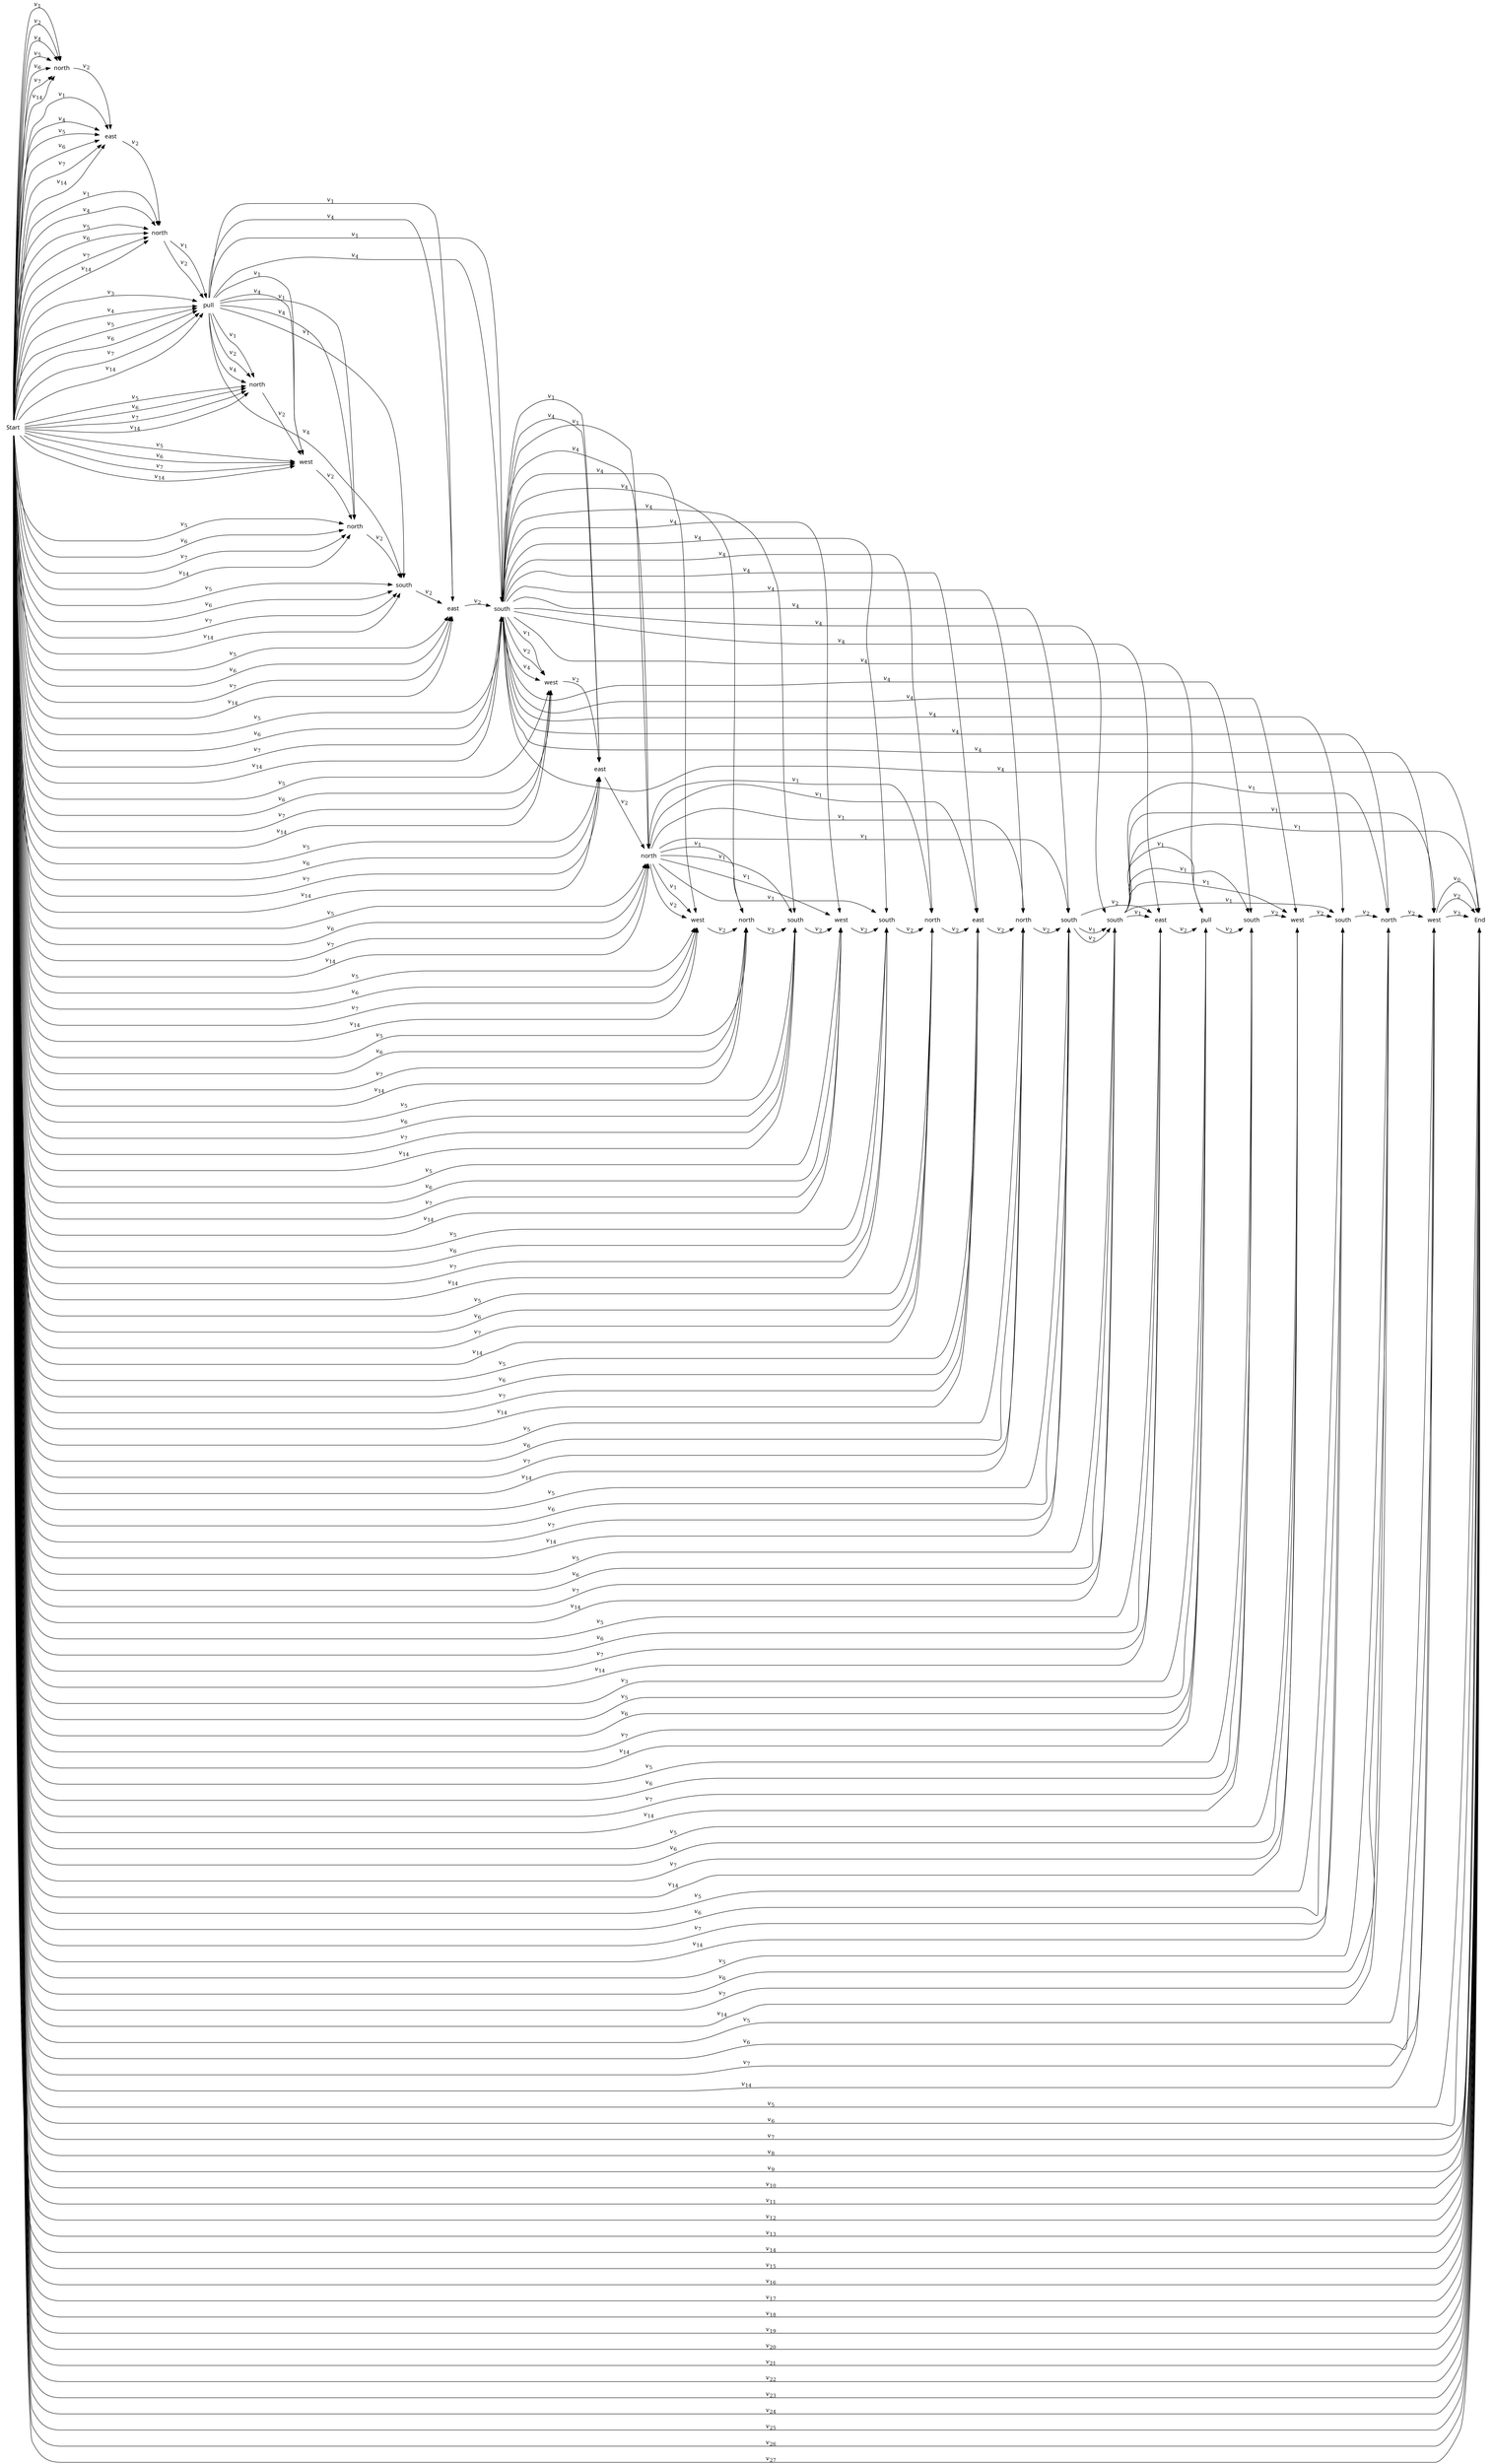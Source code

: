 digraph cat {
rankdir=LR
node [shape=plaintext]
edge [arrowhead=normal]

0 [label="Start",fontname="sans"]
1 [label="north",fontname="sans"]
2 [label="east",fontname="sans"]
3 [label="north",fontname="sans"]
4 [label="pull",fontname="sans"]
5 [label="north",fontname="sans"]
6 [label="west",fontname="sans"]
7 [label="north",fontname="sans"]
8 [label="south",fontname="sans"]
9 [label="east",fontname="sans"]
10 [label="south",fontname="sans"]
11 [label="west",fontname="sans"]
12 [label="east",fontname="sans"]
13 [label="north",fontname="sans"]
14 [label="west",fontname="sans"]
15 [label="north",fontname="sans"]
16 [label="south",fontname="sans"]
17 [label="west",fontname="sans"]
18 [label="south",fontname="sans"]
19 [label="north",fontname="sans"]
20 [label="east",fontname="sans"]
21 [label="north",fontname="sans"]
22 [label="south",fontname="sans"]
23 [label="south",fontname="sans"]
24 [label="east",fontname="sans"]
25 [label="pull",fontname="sans"]
26 [label="south",fontname="sans"]
27 [label="west",fontname="sans"]
28 [label="south",fontname="sans"]
29 [label="north",fontname="sans"]
30 [label="west",fontname="sans"]
31 [label="End",fontname="sans"]

0 -> 1 [label=<<i>v</i><sub>1</sub>>]
0 -> 2 [label=<<i>v</i><sub>1</sub>>]
0 -> 3 [label=<<i>v</i><sub>1</sub>>]
0 -> 1 [label=<<i>v</i><sub>2</sub>>]
0 -> 4 [label=<<i>v</i><sub>3</sub>>]
0 -> 25 [label=<<i>v</i><sub>3</sub>>]
0 -> 1 [label=<<i>v</i><sub>4</sub>>]
0 -> 2 [label=<<i>v</i><sub>4</sub>>]
0 -> 3 [label=<<i>v</i><sub>4</sub>>]
0 -> 4 [label=<<i>v</i><sub>4</sub>>]
0 -> 1 [label=<<i>v</i><sub>5</sub>>]
0 -> 2 [label=<<i>v</i><sub>5</sub>>]
0 -> 3 [label=<<i>v</i><sub>5</sub>>]
0 -> 4 [label=<<i>v</i><sub>5</sub>>]
0 -> 5 [label=<<i>v</i><sub>5</sub>>]
0 -> 6 [label=<<i>v</i><sub>5</sub>>]
0 -> 7 [label=<<i>v</i><sub>5</sub>>]
0 -> 8 [label=<<i>v</i><sub>5</sub>>]
0 -> 9 [label=<<i>v</i><sub>5</sub>>]
0 -> 10 [label=<<i>v</i><sub>5</sub>>]
0 -> 11 [label=<<i>v</i><sub>5</sub>>]
0 -> 12 [label=<<i>v</i><sub>5</sub>>]
0 -> 13 [label=<<i>v</i><sub>5</sub>>]
0 -> 14 [label=<<i>v</i><sub>5</sub>>]
0 -> 15 [label=<<i>v</i><sub>5</sub>>]
0 -> 16 [label=<<i>v</i><sub>5</sub>>]
0 -> 17 [label=<<i>v</i><sub>5</sub>>]
0 -> 18 [label=<<i>v</i><sub>5</sub>>]
0 -> 19 [label=<<i>v</i><sub>5</sub>>]
0 -> 20 [label=<<i>v</i><sub>5</sub>>]
0 -> 21 [label=<<i>v</i><sub>5</sub>>]
0 -> 22 [label=<<i>v</i><sub>5</sub>>]
0 -> 23 [label=<<i>v</i><sub>5</sub>>]
0 -> 24 [label=<<i>v</i><sub>5</sub>>]
0 -> 25 [label=<<i>v</i><sub>5</sub>>]
0 -> 26 [label=<<i>v</i><sub>5</sub>>]
0 -> 27 [label=<<i>v</i><sub>5</sub>>]
0 -> 28 [label=<<i>v</i><sub>5</sub>>]
0 -> 29 [label=<<i>v</i><sub>5</sub>>]
0 -> 30 [label=<<i>v</i><sub>5</sub>>]
0 -> 31 [label=<<i>v</i><sub>5</sub>>]
0 -> 1 [label=<<i>v</i><sub>6</sub>>]
0 -> 2 [label=<<i>v</i><sub>6</sub>>]
0 -> 3 [label=<<i>v</i><sub>6</sub>>]
0 -> 4 [label=<<i>v</i><sub>6</sub>>]
0 -> 5 [label=<<i>v</i><sub>6</sub>>]
0 -> 6 [label=<<i>v</i><sub>6</sub>>]
0 -> 7 [label=<<i>v</i><sub>6</sub>>]
0 -> 8 [label=<<i>v</i><sub>6</sub>>]
0 -> 9 [label=<<i>v</i><sub>6</sub>>]
0 -> 10 [label=<<i>v</i><sub>6</sub>>]
0 -> 11 [label=<<i>v</i><sub>6</sub>>]
0 -> 12 [label=<<i>v</i><sub>6</sub>>]
0 -> 13 [label=<<i>v</i><sub>6</sub>>]
0 -> 14 [label=<<i>v</i><sub>6</sub>>]
0 -> 15 [label=<<i>v</i><sub>6</sub>>]
0 -> 16 [label=<<i>v</i><sub>6</sub>>]
0 -> 17 [label=<<i>v</i><sub>6</sub>>]
0 -> 18 [label=<<i>v</i><sub>6</sub>>]
0 -> 19 [label=<<i>v</i><sub>6</sub>>]
0 -> 20 [label=<<i>v</i><sub>6</sub>>]
0 -> 21 [label=<<i>v</i><sub>6</sub>>]
0 -> 22 [label=<<i>v</i><sub>6</sub>>]
0 -> 23 [label=<<i>v</i><sub>6</sub>>]
0 -> 24 [label=<<i>v</i><sub>6</sub>>]
0 -> 25 [label=<<i>v</i><sub>6</sub>>]
0 -> 26 [label=<<i>v</i><sub>6</sub>>]
0 -> 27 [label=<<i>v</i><sub>6</sub>>]
0 -> 28 [label=<<i>v</i><sub>6</sub>>]
0 -> 29 [label=<<i>v</i><sub>6</sub>>]
0 -> 30 [label=<<i>v</i><sub>6</sub>>]
0 -> 31 [label=<<i>v</i><sub>6</sub>>]
0 -> 1 [label=<<i>v</i><sub>7</sub>>]
0 -> 2 [label=<<i>v</i><sub>7</sub>>]
0 -> 3 [label=<<i>v</i><sub>7</sub>>]
0 -> 4 [label=<<i>v</i><sub>7</sub>>]
0 -> 5 [label=<<i>v</i><sub>7</sub>>]
0 -> 6 [label=<<i>v</i><sub>7</sub>>]
0 -> 7 [label=<<i>v</i><sub>7</sub>>]
0 -> 8 [label=<<i>v</i><sub>7</sub>>]
0 -> 9 [label=<<i>v</i><sub>7</sub>>]
0 -> 10 [label=<<i>v</i><sub>7</sub>>]
0 -> 11 [label=<<i>v</i><sub>7</sub>>]
0 -> 12 [label=<<i>v</i><sub>7</sub>>]
0 -> 13 [label=<<i>v</i><sub>7</sub>>]
0 -> 14 [label=<<i>v</i><sub>7</sub>>]
0 -> 15 [label=<<i>v</i><sub>7</sub>>]
0 -> 16 [label=<<i>v</i><sub>7</sub>>]
0 -> 17 [label=<<i>v</i><sub>7</sub>>]
0 -> 18 [label=<<i>v</i><sub>7</sub>>]
0 -> 19 [label=<<i>v</i><sub>7</sub>>]
0 -> 20 [label=<<i>v</i><sub>7</sub>>]
0 -> 21 [label=<<i>v</i><sub>7</sub>>]
0 -> 22 [label=<<i>v</i><sub>7</sub>>]
0 -> 23 [label=<<i>v</i><sub>7</sub>>]
0 -> 24 [label=<<i>v</i><sub>7</sub>>]
0 -> 25 [label=<<i>v</i><sub>7</sub>>]
0 -> 26 [label=<<i>v</i><sub>7</sub>>]
0 -> 27 [label=<<i>v</i><sub>7</sub>>]
0 -> 28 [label=<<i>v</i><sub>7</sub>>]
0 -> 29 [label=<<i>v</i><sub>7</sub>>]
0 -> 30 [label=<<i>v</i><sub>7</sub>>]
0 -> 31 [label=<<i>v</i><sub>7</sub>>]
0 -> 31 [label=<<i>v</i><sub>8</sub>>]
0 -> 31 [label=<<i>v</i><sub>9</sub>>]
0 -> 31 [label=<<i>v</i><sub>10</sub>>]
0 -> 31 [label=<<i>v</i><sub>11</sub>>]
0 -> 31 [label=<<i>v</i><sub>12</sub>>]
0 -> 31 [label=<<i>v</i><sub>13</sub>>]
0 -> 1 [label=<<i>v</i><sub>14</sub>>]
0 -> 2 [label=<<i>v</i><sub>14</sub>>]
0 -> 3 [label=<<i>v</i><sub>14</sub>>]
0 -> 4 [label=<<i>v</i><sub>14</sub>>]
0 -> 5 [label=<<i>v</i><sub>14</sub>>]
0 -> 6 [label=<<i>v</i><sub>14</sub>>]
0 -> 7 [label=<<i>v</i><sub>14</sub>>]
0 -> 8 [label=<<i>v</i><sub>14</sub>>]
0 -> 9 [label=<<i>v</i><sub>14</sub>>]
0 -> 10 [label=<<i>v</i><sub>14</sub>>]
0 -> 11 [label=<<i>v</i><sub>14</sub>>]
0 -> 12 [label=<<i>v</i><sub>14</sub>>]
0 -> 13 [label=<<i>v</i><sub>14</sub>>]
0 -> 14 [label=<<i>v</i><sub>14</sub>>]
0 -> 15 [label=<<i>v</i><sub>14</sub>>]
0 -> 16 [label=<<i>v</i><sub>14</sub>>]
0 -> 17 [label=<<i>v</i><sub>14</sub>>]
0 -> 18 [label=<<i>v</i><sub>14</sub>>]
0 -> 19 [label=<<i>v</i><sub>14</sub>>]
0 -> 20 [label=<<i>v</i><sub>14</sub>>]
0 -> 21 [label=<<i>v</i><sub>14</sub>>]
0 -> 22 [label=<<i>v</i><sub>14</sub>>]
0 -> 23 [label=<<i>v</i><sub>14</sub>>]
0 -> 24 [label=<<i>v</i><sub>14</sub>>]
0 -> 25 [label=<<i>v</i><sub>14</sub>>]
0 -> 26 [label=<<i>v</i><sub>14</sub>>]
0 -> 27 [label=<<i>v</i><sub>14</sub>>]
0 -> 28 [label=<<i>v</i><sub>14</sub>>]
0 -> 29 [label=<<i>v</i><sub>14</sub>>]
0 -> 30 [label=<<i>v</i><sub>14</sub>>]
0 -> 31 [label=<<i>v</i><sub>14</sub>>]
0 -> 31 [label=<<i>v</i><sub>15</sub>>]
0 -> 31 [label=<<i>v</i><sub>16</sub>>]
0 -> 31 [label=<<i>v</i><sub>17</sub>>]
0 -> 31 [label=<<i>v</i><sub>18</sub>>]
0 -> 31 [label=<<i>v</i><sub>19</sub>>]
0 -> 31 [label=<<i>v</i><sub>20</sub>>]
0 -> 31 [label=<<i>v</i><sub>21</sub>>]
0 -> 31 [label=<<i>v</i><sub>22</sub>>]
0 -> 31 [label=<<i>v</i><sub>23</sub>>]
0 -> 31 [label=<<i>v</i><sub>24</sub>>]
0 -> 31 [label=<<i>v</i><sub>25</sub>>]
0 -> 31 [label=<<i>v</i><sub>26</sub>>]
0 -> 31 [label=<<i>v</i><sub>27</sub>>]
1 -> 2 [label=<<i>v</i><sub>2</sub>>]
2 -> 3 [label=<<i>v</i><sub>2</sub>>]
3 -> 4 [label=<<i>v</i><sub>1</sub>>]
3 -> 4 [label=<<i>v</i><sub>2</sub>>]
4 -> 5 [label=<<i>v</i><sub>1</sub>>]
4 -> 6 [label=<<i>v</i><sub>1</sub>>]
4 -> 7 [label=<<i>v</i><sub>1</sub>>]
4 -> 8 [label=<<i>v</i><sub>1</sub>>]
4 -> 9 [label=<<i>v</i><sub>1</sub>>]
4 -> 10 [label=<<i>v</i><sub>1</sub>>]
4 -> 5 [label=<<i>v</i><sub>2</sub>>]
4 -> 5 [label=<<i>v</i><sub>4</sub>>]
4 -> 6 [label=<<i>v</i><sub>4</sub>>]
4 -> 7 [label=<<i>v</i><sub>4</sub>>]
4 -> 8 [label=<<i>v</i><sub>4</sub>>]
4 -> 9 [label=<<i>v</i><sub>4</sub>>]
4 -> 10 [label=<<i>v</i><sub>4</sub>>]
5 -> 6 [label=<<i>v</i><sub>2</sub>>]
6 -> 7 [label=<<i>v</i><sub>2</sub>>]
7 -> 8 [label=<<i>v</i><sub>2</sub>>]
8 -> 9 [label=<<i>v</i><sub>2</sub>>]
9 -> 10 [label=<<i>v</i><sub>2</sub>>]
10 -> 11 [label=<<i>v</i><sub>1</sub>>]
10 -> 12 [label=<<i>v</i><sub>1</sub>>]
10 -> 13 [label=<<i>v</i><sub>1</sub>>]
10 -> 11 [label=<<i>v</i><sub>2</sub>>]
10 -> 11 [label=<<i>v</i><sub>4</sub>>]
10 -> 12 [label=<<i>v</i><sub>4</sub>>]
10 -> 13 [label=<<i>v</i><sub>4</sub>>]
10 -> 14 [label=<<i>v</i><sub>4</sub>>]
10 -> 15 [label=<<i>v</i><sub>4</sub>>]
10 -> 16 [label=<<i>v</i><sub>4</sub>>]
10 -> 17 [label=<<i>v</i><sub>4</sub>>]
10 -> 18 [label=<<i>v</i><sub>4</sub>>]
10 -> 19 [label=<<i>v</i><sub>4</sub>>]
10 -> 20 [label=<<i>v</i><sub>4</sub>>]
10 -> 21 [label=<<i>v</i><sub>4</sub>>]
10 -> 22 [label=<<i>v</i><sub>4</sub>>]
10 -> 23 [label=<<i>v</i><sub>4</sub>>]
10 -> 24 [label=<<i>v</i><sub>4</sub>>]
10 -> 25 [label=<<i>v</i><sub>4</sub>>]
10 -> 26 [label=<<i>v</i><sub>4</sub>>]
10 -> 27 [label=<<i>v</i><sub>4</sub>>]
10 -> 28 [label=<<i>v</i><sub>4</sub>>]
10 -> 29 [label=<<i>v</i><sub>4</sub>>]
10 -> 30 [label=<<i>v</i><sub>4</sub>>]
10 -> 31 [label=<<i>v</i><sub>4</sub>>]
11 -> 12 [label=<<i>v</i><sub>2</sub>>]
12 -> 13 [label=<<i>v</i><sub>2</sub>>]
13 -> 14 [label=<<i>v</i><sub>1</sub>>]
13 -> 15 [label=<<i>v</i><sub>1</sub>>]
13 -> 16 [label=<<i>v</i><sub>1</sub>>]
13 -> 17 [label=<<i>v</i><sub>1</sub>>]
13 -> 18 [label=<<i>v</i><sub>1</sub>>]
13 -> 19 [label=<<i>v</i><sub>1</sub>>]
13 -> 20 [label=<<i>v</i><sub>1</sub>>]
13 -> 21 [label=<<i>v</i><sub>1</sub>>]
13 -> 22 [label=<<i>v</i><sub>1</sub>>]
13 -> 14 [label=<<i>v</i><sub>2</sub>>]
14 -> 15 [label=<<i>v</i><sub>2</sub>>]
15 -> 16 [label=<<i>v</i><sub>2</sub>>]
16 -> 17 [label=<<i>v</i><sub>2</sub>>]
17 -> 18 [label=<<i>v</i><sub>2</sub>>]
18 -> 19 [label=<<i>v</i><sub>2</sub>>]
19 -> 20 [label=<<i>v</i><sub>2</sub>>]
20 -> 21 [label=<<i>v</i><sub>2</sub>>]
21 -> 22 [label=<<i>v</i><sub>2</sub>>]
22 -> 23 [label=<<i>v</i><sub>1</sub>>]
22 -> 23 [label=<<i>v</i><sub>2</sub>>]
22 -> 24 [label=<<i>v</i><sub>2</sub>>]
23 -> 24 [label=<<i>v</i><sub>1</sub>>]
23 -> 25 [label=<<i>v</i><sub>1</sub>>]
23 -> 26 [label=<<i>v</i><sub>1</sub>>]
23 -> 27 [label=<<i>v</i><sub>1</sub>>]
23 -> 28 [label=<<i>v</i><sub>1</sub>>]
23 -> 29 [label=<<i>v</i><sub>1</sub>>]
23 -> 30 [label=<<i>v</i><sub>1</sub>>]
23 -> 31 [label=<<i>v</i><sub>1</sub>>]
24 -> 25 [label=<<i>v</i><sub>2</sub>>]
25 -> 26 [label=<<i>v</i><sub>2</sub>>]
26 -> 27 [label=<<i>v</i><sub>2</sub>>]
27 -> 28 [label=<<i>v</i><sub>2</sub>>]
28 -> 29 [label=<<i>v</i><sub>2</sub>>]
29 -> 30 [label=<<i>v</i><sub>2</sub>>]
30 -> 31 [label=<<i>v</i><sub>0</sub>>]
30 -> 31 [label=<<i>v</i><sub>2</sub>>]
30 -> 31 [label=<<i>v</i><sub>3</sub>>]

# To line up the actions
0 -> 1 [weight=100,style=invis]
1 -> 2 [weight=100,style=invis]
2 -> 3 [weight=100,style=invis]
3 -> 4 [weight=100,style=invis]
4 -> 5 [weight=100,style=invis]
5 -> 6 [weight=100,style=invis]
6 -> 7 [weight=100,style=invis]
7 -> 8 [weight=100,style=invis]
8 -> 9 [weight=100,style=invis]
9 -> 10 [weight=100,style=invis]
10 -> 11 [weight=100,style=invis]
11 -> 12 [weight=100,style=invis]
12 -> 13 [weight=100,style=invis]
13 -> 14 [weight=100,style=invis]
14 -> 15 [weight=100,style=invis]
15 -> 16 [weight=100,style=invis]
16 -> 17 [weight=100,style=invis]
17 -> 18 [weight=100,style=invis]
18 -> 19 [weight=100,style=invis]
19 -> 20 [weight=100,style=invis]
20 -> 21 [weight=100,style=invis]
21 -> 22 [weight=100,style=invis]
22 -> 23 [weight=100,style=invis]
23 -> 24 [weight=100,style=invis]
24 -> 25 [weight=100,style=invis]
25 -> 26 [weight=100,style=invis]
26 -> 27 [weight=100,style=invis]
27 -> 28 [weight=100,style=invis]
28 -> 29 [weight=100,style=invis]
29 -> 30 [weight=100,style=invis]
30 -> 31 [weight=100,style=invis]
}
